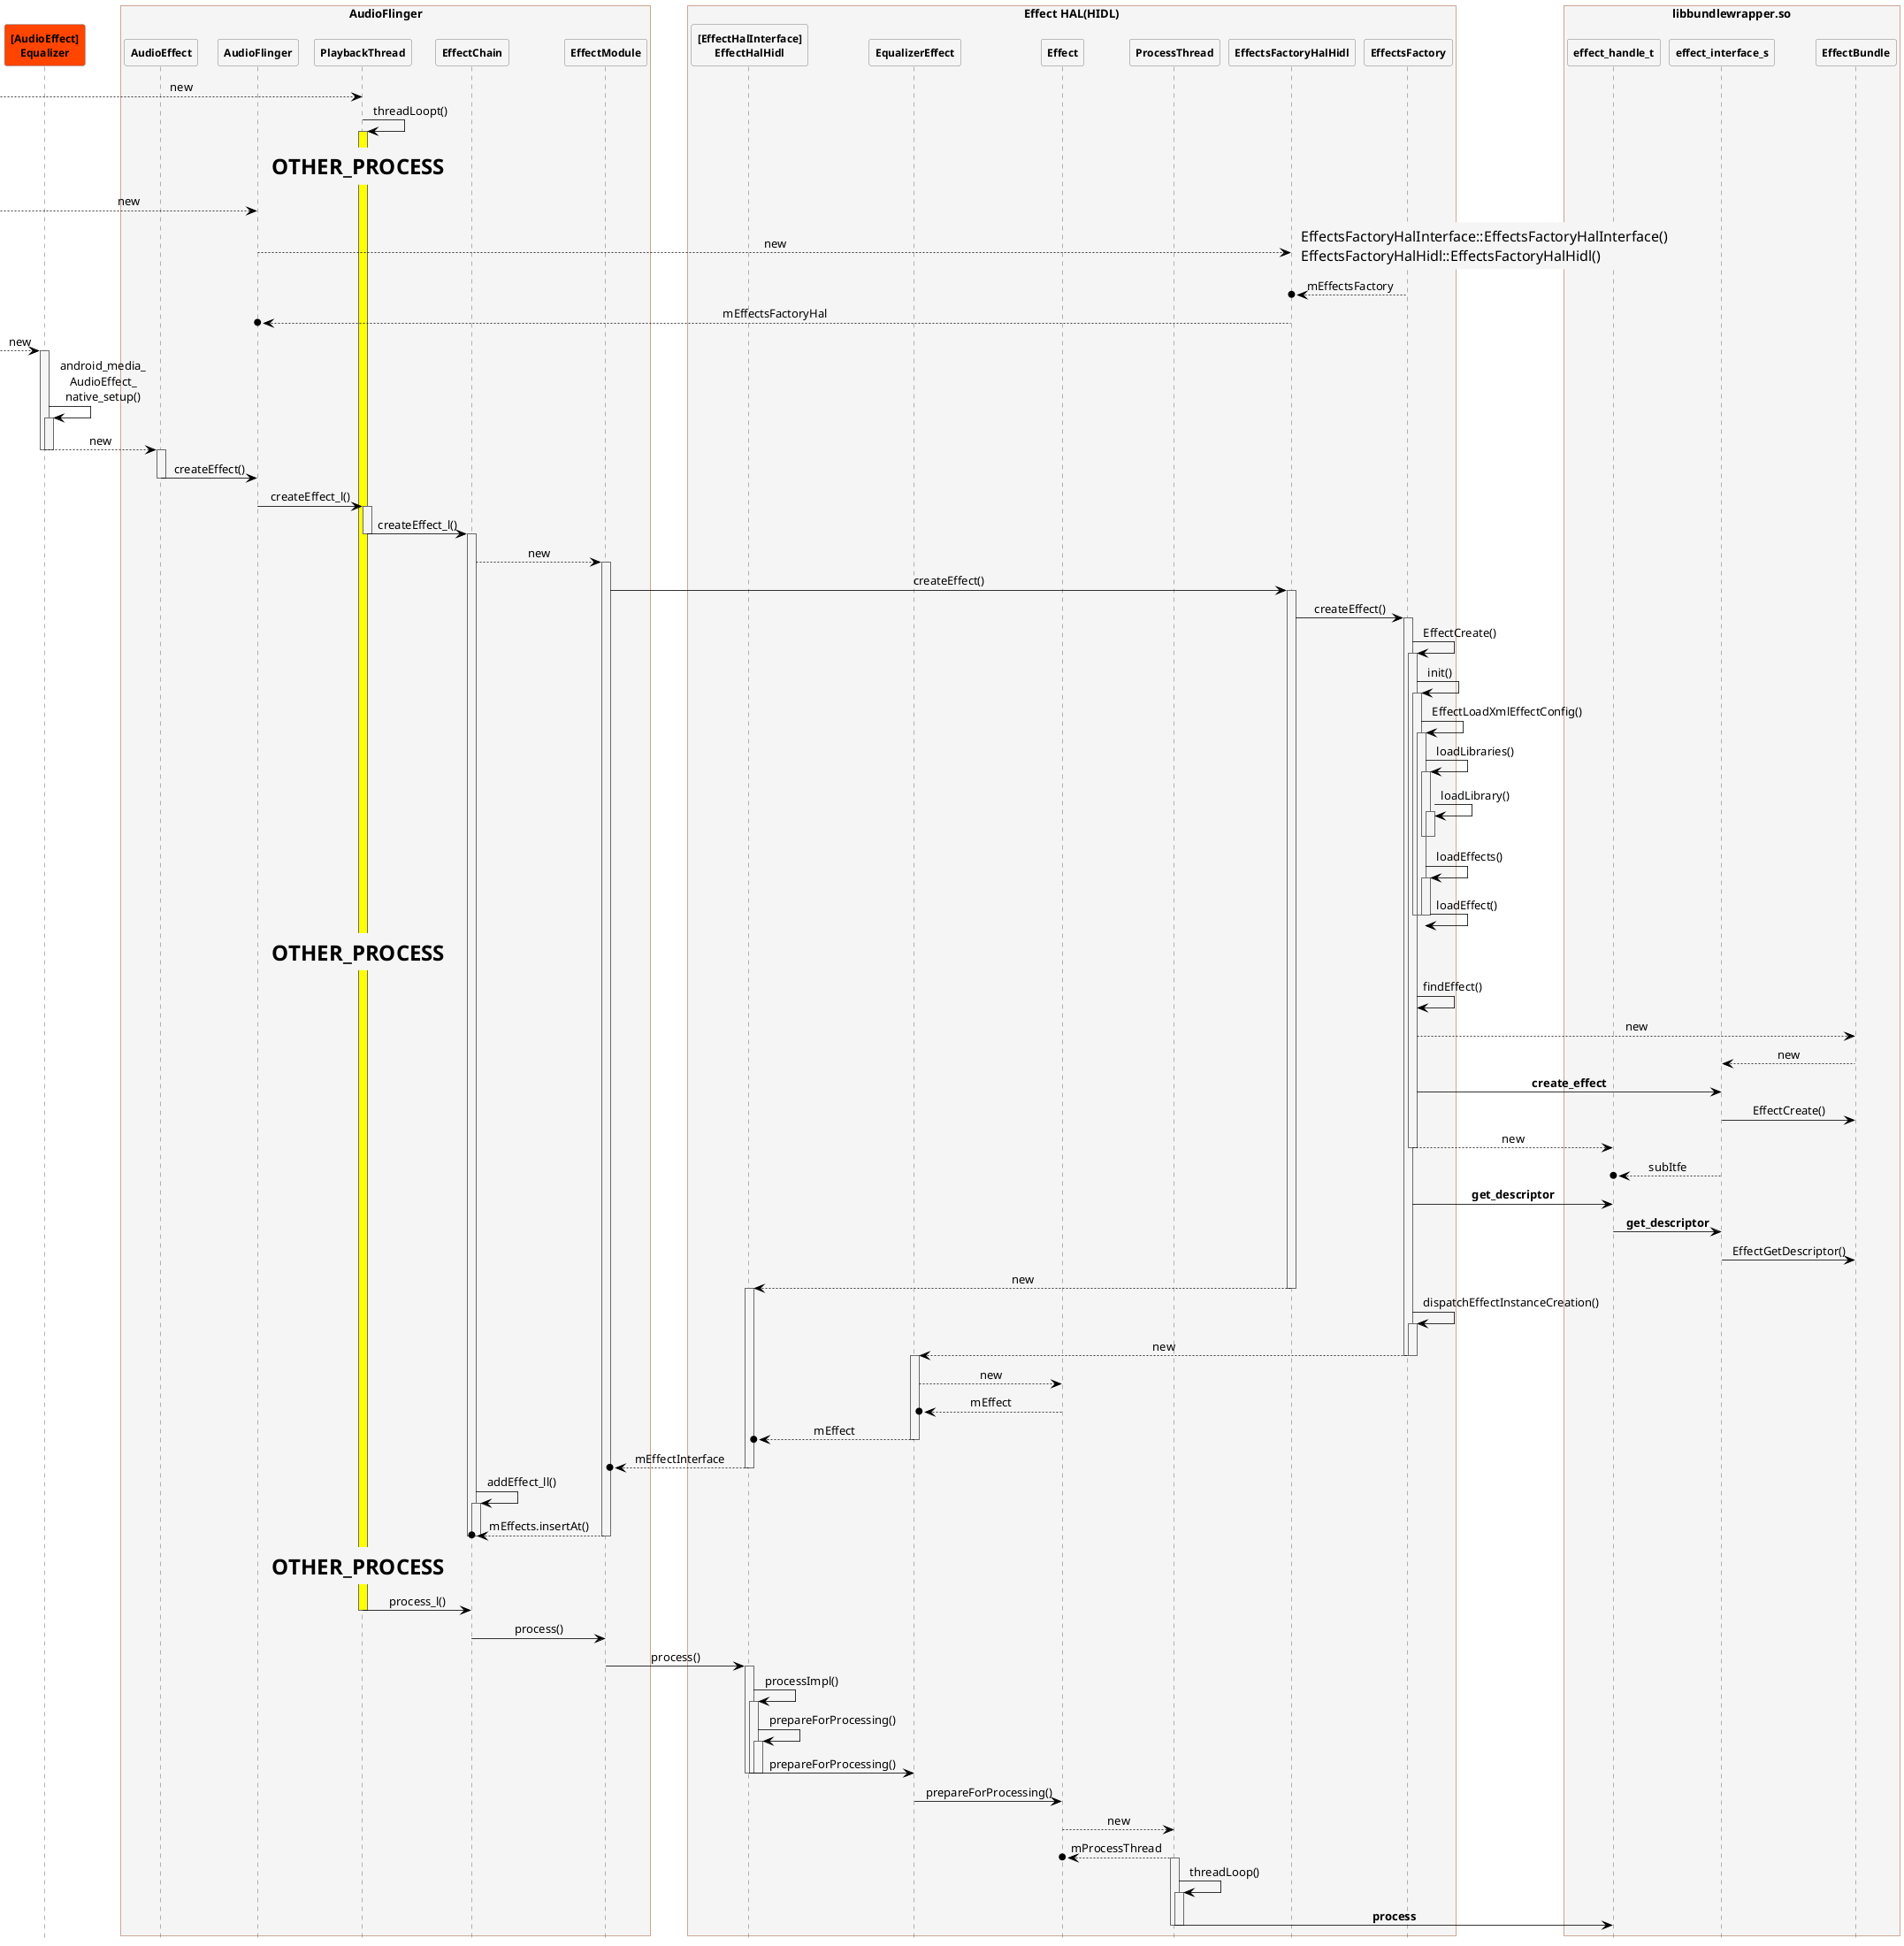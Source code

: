 @startuml AudioEffect
 
hide footbox
skinparam {
    ' defaultFontName Abyssinica SIL
    Shadowing false  
    backgroundColor white
    NoteFontColor #Black
    NoteFontSize 16
    NoteTextAlignment left
    NoteBackgroundColor WhiteSmoke
    NoteColor transparent
    NoteBorderThickness 0
    NoteBorderColor transparent
    NoteBorderThickness 0
    NoteShadowing false
    ParticipantPadding 0
    BoxPadding 20
    dpi 96
    ClassBackgroundColor transparent
    ClassHeaderBackgroundColor lightgreen
    ClassStereotypeFontColor transparent
    SequenceBoxBordercolor sienna
    SequenceBoxFontSize 24
    SequenceBoxFontColor Black
    SequenceBoxBackgroundColor WhiteSmoke
    SequenceLifeLineBackgroundColor WhiteSmoke
    SequenceMessageAlignment center
    SequenceGroupHeaderFontColor White
    SequenceGroupHeaderFontSize 20
    SequenceGroupBackgroundColor DarkOliveGreen
    SequenceGroupBodyBackgroundColor transparent
    SequenceGroupBorderThickness 4
    SequenceGroupBorderColor DarkOliveGreen
    ' transparent
    sequence {
        ParticipantBackgroundColor WhiteSmoke
        ParticipantBorderColor Gray
        ParticipantFontStyle Bold
        ParticipantFontSize 12
        ParticipantPadding 0
 
        LifeLineBorderColor DimGray
        ArrowColor Black
        ArrowThickness 0.8
        ColorArrowSeparationSpace 30
    }
}

participant "[AudioEffect]\nEqualizer" as Equalizer #OrangeRed

box AudioFlinger
participant "AudioEffect" as AudioEffect
participant AudioFlinger
' participant EffectsFactoryHalInterface
participant PlaybackThread
participant EffectChain
participant EffectModule
end box

box Effect HAL(HIDL)
participant "[EffectHalInterface]\nEffectHalHidl" as EffectHalHidl
participant EqualizerEffect
participant Effect
participant ProcessThread
' end box

' box Effect Factory
participant EffectsFactoryHalHidl
participant EffectsFactory
end box

box libbundlewrapper.so
participant effect_handle_t
participant effect_interface_s
participant EffectBundle
end box


-->PlaybackThread:new
PlaybackThread->PlaybackThread:threadLoopt()
activate PlaybackThread #Yellow

note over PlaybackThread:**<size 24>OTHER_PROCESS</size>**

-->AudioFlinger:new
AudioFlinger-->EffectsFactoryHalHidl:new
note right:EffectsFactoryHalInterface::EffectsFactoryHalInterface()\n\
EffectsFactoryHalHidl::EffectsFactoryHalHidl()
' EffectsFactoryHalHidl-->EffectsFactory:new
EffectsFactory-->o EffectsFactoryHalHidl:mEffectsFactory
EffectsFactoryHalHidl-->o AudioFlinger:mEffectsFactoryHal

-->Equalizer:new
activate Equalizer
Equalizer->Equalizer:android_media_\nAudioEffect_\nnative_setup()
activate Equalizer
Equalizer-->AudioEffect:new
deactivate Equalizer
deactivate Equalizer
activate AudioEffect
AudioEffect->AudioFlinger:createEffect()
deactivate AudioEffect
' activate AudioFlinger
' AudioFlinger->AudioFlinger:getEffectDescriptor()
' activate AudioFlinger
' AudioFlinger->EffectsFactoryHalHidl:getDescriptor()
' activate EffectsFactoryHalHidl
' EffectsFactoryHalHidl->EffectsFactoryHalHidl:queryAllDescriptors()
' activate EffectsFactoryHalHidl
' EffectsFactoryHalHidl->EffectsFactory:getAllDescriptors()
' deactivate EffectsFactoryHalHidl
' deactivate EffectsFactoryHalHidl
' activate EffectsFactory
' EffectsFactory->EffectsFactory:EffectQueryEffect()
' EffectsFactory->EffectsFactory:effectDescriptorFromHal()
' deactivate EffectsFactory


AudioFlinger->PlaybackThread:createEffect_l()
deactivate AudioFlinger
deactivate AudioFlinger
activate PlaybackThread
PlaybackThread->EffectChain:createEffect_l()
deactivate PlaybackThread
activate EffectChain
EffectChain-->EffectModule:new
activate EffectModule
EffectModule->EffectsFactoryHalHidl:createEffect()
activate EffectsFactoryHalHidl
EffectsFactoryHalHidl->EffectsFactory:createEffect()
activate EffectsFactory
EffectsFactory->EffectsFactory:EffectCreate()
activate EffectsFactory
EffectsFactory->EffectsFactory:init()
activate EffectsFactory
EffectsFactory->EffectsFactory:EffectLoadXmlEffectConfig()
activate EffectsFactory

EffectsFactory->EffectsFactory:loadLibraries()
activate EffectsFactory
EffectsFactory->EffectsFactory:loadLibrary()
activate EffectsFactory
deactivate EffectsFactory
deactivate EffectsFactory

EffectsFactory->EffectsFactory:loadEffects()
activate EffectsFactory
EffectsFactory->EffectsFactory:loadEffect()
deactivate EffectsFactory
deactivate EffectsFactory
deactivate EffectsFactory

note over PlaybackThread:**<size 24>OTHER_PROCESS</size>**

EffectsFactory->EffectsFactory:findEffect()
EffectsFactory-->EffectBundle:new
EffectBundle-->effect_interface_s:new
EffectsFactory->effect_interface_s:**create_effect**
effect_interface_s->EffectBundle:EffectCreate()
' EffectBundle-->effect_interface_s:new
EffectsFactory-->effect_handle_t:new
deactivate EffectsFactory
effect_interface_s-->o effect_handle_t:subItfe

EffectsFactory-> effect_handle_t:**get_descriptor**
effect_handle_t->effect_interface_s:**get_descriptor**
effect_interface_s->EffectBundle:EffectGetDescriptor()
EffectsFactoryHalHidl-->EffectHalHidl:new
deactivate EffectsFactoryHalHidl
activate EffectHalHidl

EffectsFactory->EffectsFactory:dispatchEffectInstanceCreation()
activate EffectsFactory
EffectsFactory-->EqualizerEffect:new
deactivate EffectsFactory
deactivate EffectsFactory
activate EqualizerEffect
EqualizerEffect-->Effect:new
Effect-->o EqualizerEffect:mEffect
EqualizerEffect-->o EffectHalHidl:mEffect
deactivate EqualizerEffect
EffectHalHidl-->o EffectModule:mEffectInterface
deactivate EffectHalHidl

EffectChain->EffectChain:addEffect_ll()
activate EffectChain
EffectModule-->o EffectChain:mEffects.insertAt()
deactivate EffectModule
deactivate EffectChain
deactivate EffectChain


note over PlaybackThread:**<size 24>OTHER_PROCESS</size>**
PlaybackThread->EffectChain:process_l()
deactivate PlaybackThread
EffectChain->EffectModule:process()
EffectModule->EffectHalHidl:process()
activate EffectHalHidl
EffectHalHidl->EffectHalHidl:processImpl()
activate EffectHalHidl
EffectHalHidl->EffectHalHidl:prepareForProcessing()
activate EffectHalHidl
EffectHalHidl->EqualizerEffect:prepareForProcessing()
deactivate EffectHalHidl
deactivate EffectHalHidl
deactivate EffectHalHidl
EqualizerEffect->Effect:prepareForProcessing()
Effect-->ProcessThread:new
ProcessThread-->o Effect:mProcessThread

activate ProcessThread
ProcessThread->ProcessThread:threadLoop()
activate ProcessThread
ProcessThread->effect_handle_t:**process**
deactivate ProcessThread
deactivate ProcessThread

@enduml